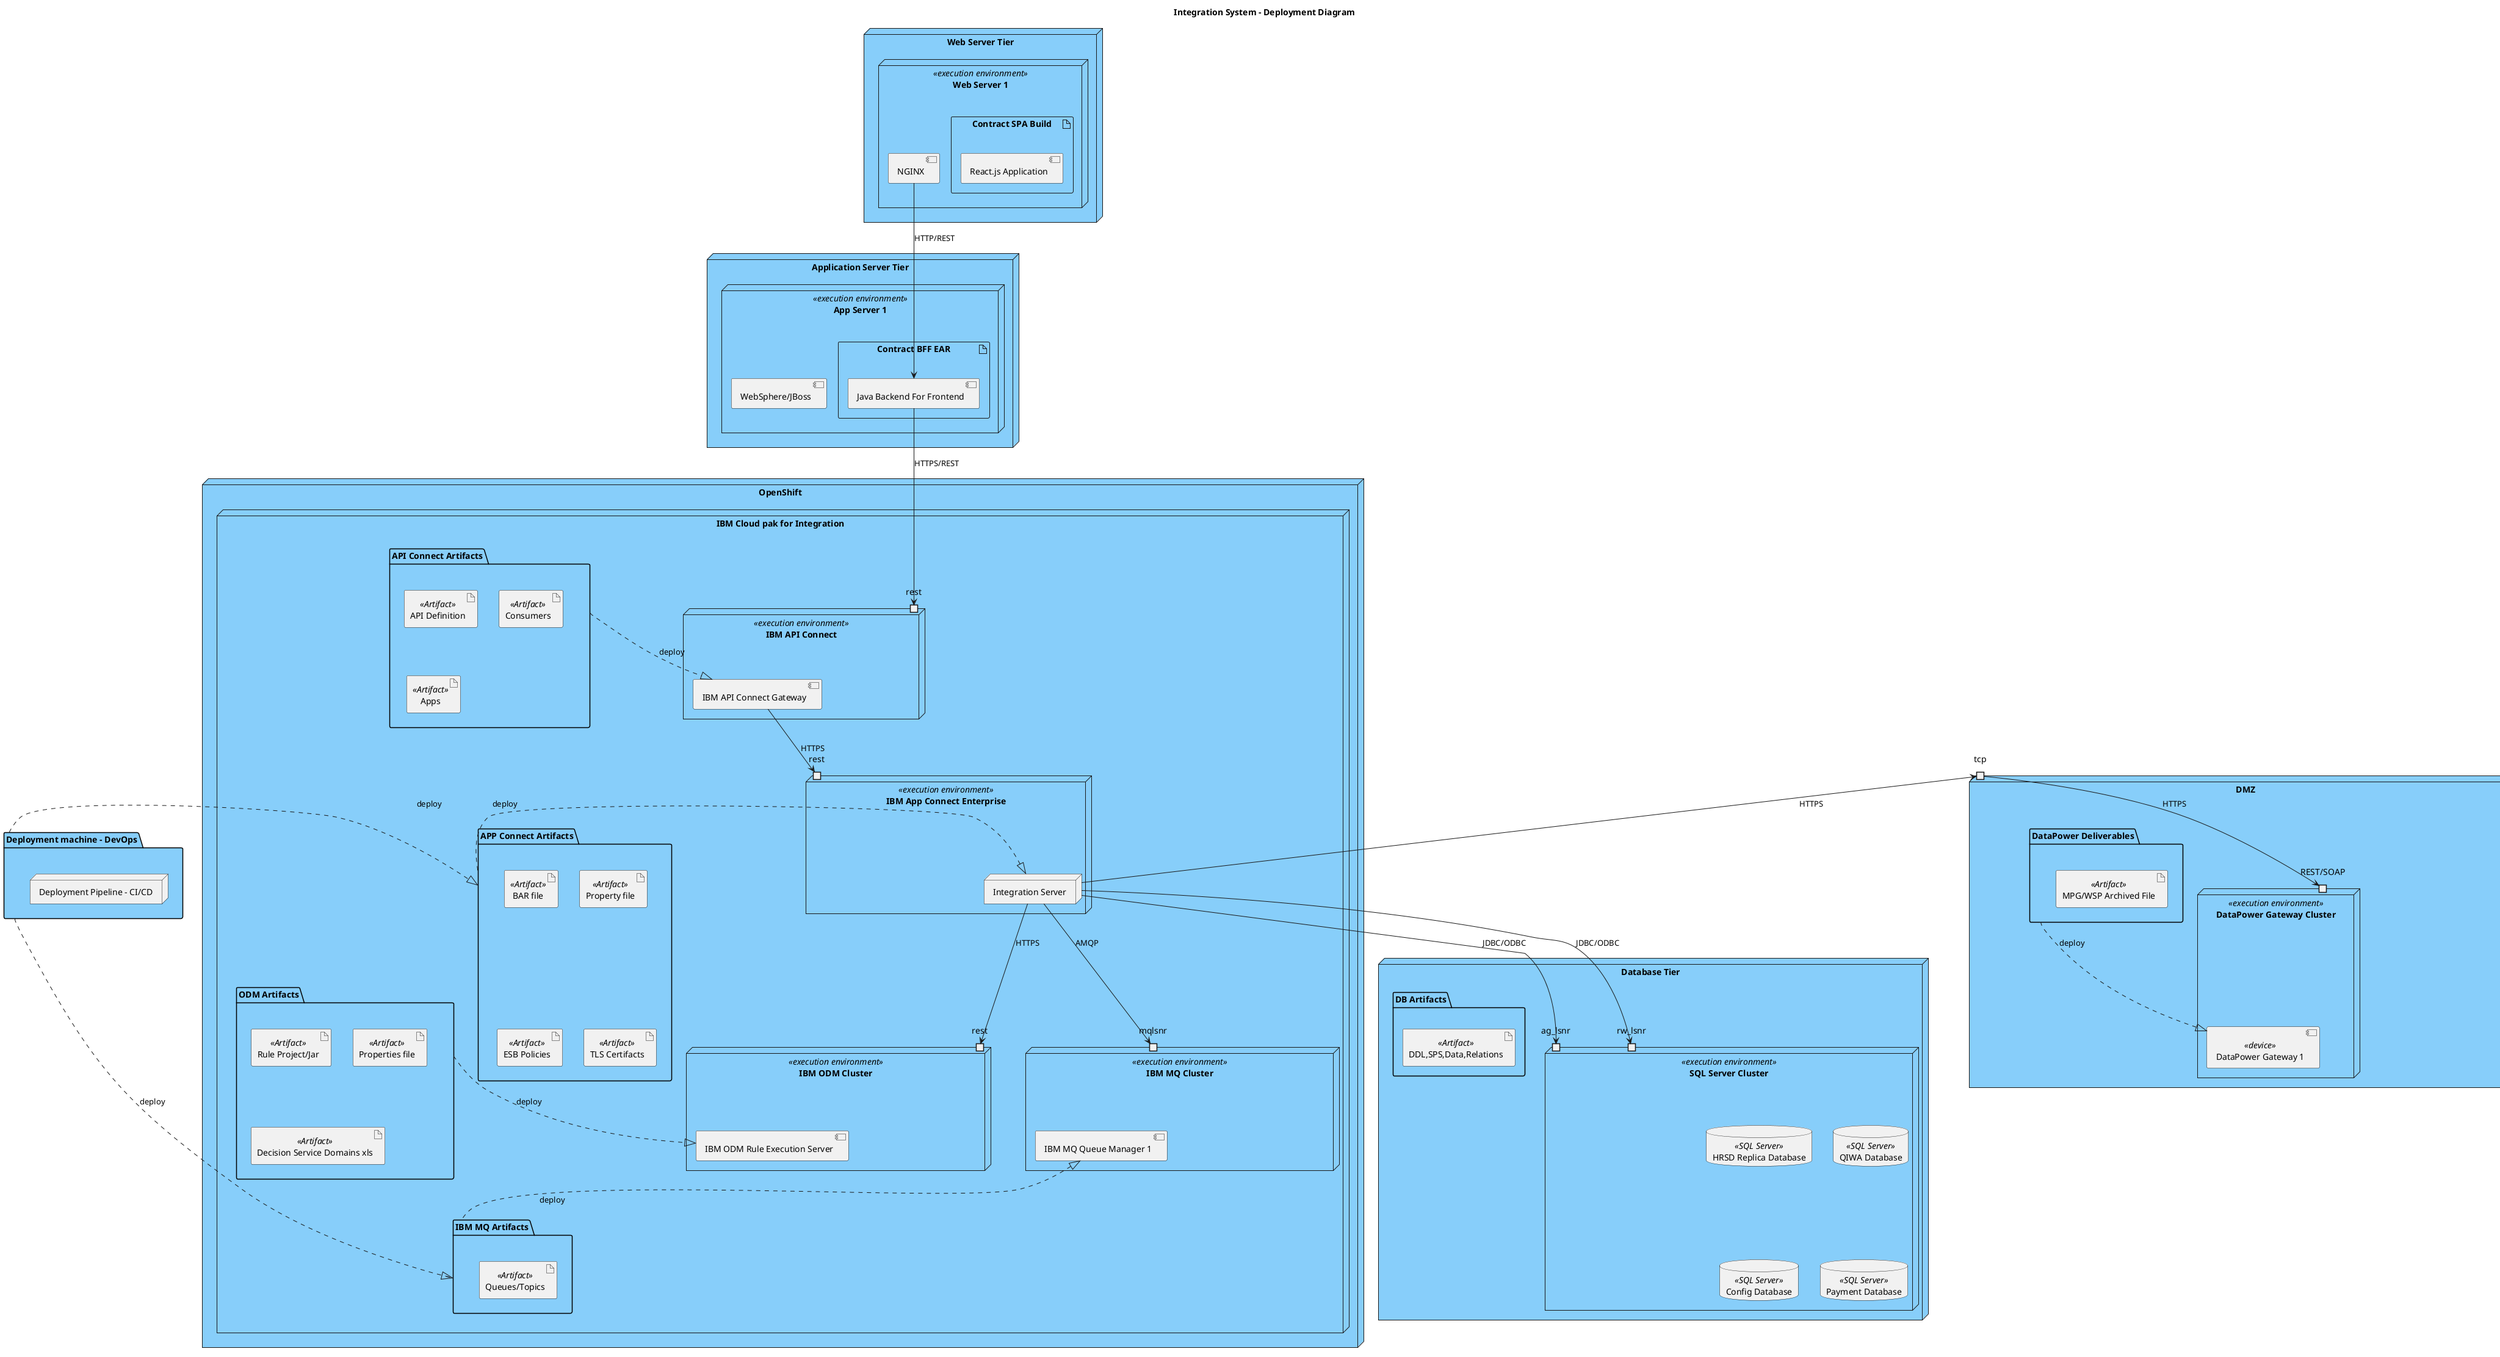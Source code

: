 @startuml
title Integration System - Deployment Diagram


node "Web Server Tier" as WebTier #LightSkyBlue{
    node "Web Server 1" as WS1 <<execution environment>> {
        [NGINX] as WebServer1
        artifact "Contract SPA Build" as SPABuild1 {
            [React.js Application] as ReactApp1
        }
    }

}

node "Application Server Tier" as AppTier #LightSkyBlue{
    node "App Server 1" as AS1 <<execution environment>> {
        [WebSphere/JBoss] as AppServer1
        artifact "Contract BFF EAR" as BFFEar1 {
            [Java Backend For Frontend] as JavaBFF1
        }
    }
}
node "OpenShift" as OS #LightSkyBlue {
    node "IBM Cloud pak for Integration" as IntegrationTier #LightSkyBlue {
        node "IBM API Connect" as APICCluster <<execution environment>> {
            port rest as apicport
            [IBM API Connect Gateway] as APICGateway
        }

        package "API Connect Artifacts" as APICD #LightSkyBlue{
            artifact "API Definition" <<Artifact>>
            artifact "Consumers" <<Artifact>>
            artifact "Apps" <<Artifact>>
        }

        node "IBM App Connect Enterprise" as ACECluster <<execution environment>>{
            port  rest as intsoutboud
            node "Integration Server" as ACERuntime
         
        }

        package "APP Connect Artifacts" as ACED{
            artifact "BAR file" <<Artifact>>
            artifact "Property file" <<Artifact>>
            artifact "ESB Policies" <<Artifact>>
            artifact "TLS Certifacts" <<Artifact>>
        }

        node "IBM MQ Cluster" as MQCluster <<execution environment>> {
            port  mqlsnr as listner
            [IBM MQ Queue Manager 1] as QM1
        }

        package "IBM MQ Artifacts" as MQD{
            artifact "Queues/Topics" <<Artifact>>
        }

        node "IBM ODM Cluster" as ODMCluster <<execution environment>> {
            port  rest as odmport
            [IBM ODM Rule Execution Server] as RES
        }
        
        package "ODM Artifacts" as ODMD{
            artifact "Rule Project/Jar" <<Artifact>>
            artifact "Properties file" <<Artifact>>
            artifact "Decision Service Domains xls" <<Artifact>>
        }
    }
}
node "Database Tier" as DatabaseTier #LightSkyBlue{
    node "SQL Server Cluster" as SQLCluster <<execution environment>> {
        port ag_lsnr
        port rw_lsnr
        database "HRSD Replica Database" as HRSDReplica <<SQL Server>>
        database "QIWA Database" as QIWADB <<SQL Server>>
        database "Config Database" as ConfigDB <<SQL Server>>
        database "Payment Database" as PaymentDB <<SQL Server>>
    }
     package "DB Artifacts" as DBD{
            artifact "DDL,SPS,Data,Relations" <<Artifact>>
        }
}

node "DMZ" as DMZ #LightSkyBlue{
     port tcp as route
     node "DataPower Gateway Cluster" as DPCluster <<execution environment>> {
            port "REST/SOAP" as dpport
            [DataPower Gateway 1] as DP1 <<device>>
      }

      package "DataPower Deliverables" as DPD{
        artifact "MPG/WSP Archived File" <<Artifact>>
      }
}


package "Deployment machine - DevOps" as devops#LightSkyBlue{
    node "Deployment Pipeline - CI/CD"
}

' Deployment connections
WebServer1 --> JavaBFF1 : "HTTP/REST"
JavaBFF1 --> apicport : "HTTPS/REST"

APICD -[dashed]-^ APICGateway : "deploy"
APICGateway --> intsoutboud : "HTTPS"
ACED -[dashed]left-^ ACERuntime : "deploy" 
ACERuntime -down-> listner : "AMQP"
MQD -[dashed]up-^ QM1 : "deploy"
ACERuntime --> odmport : "HTTPS"
ODMD -[dashed]-^ RES : "deploy"
ACERuntime -up-> route : "HTTPS"
route --> dpport: "HTTPS"
DPD -[dashed]-^ DP1 : "deploy"
ACERuntime --> rw_lsnr : "JDBC/ODBC"
ACERuntime --> ag_lsnr : "JDBC/ODBC"

devops -[dashed]right-^ MQD : "deploy"
devops -[dashed]right-^ ACED: "deploy"

@enduml